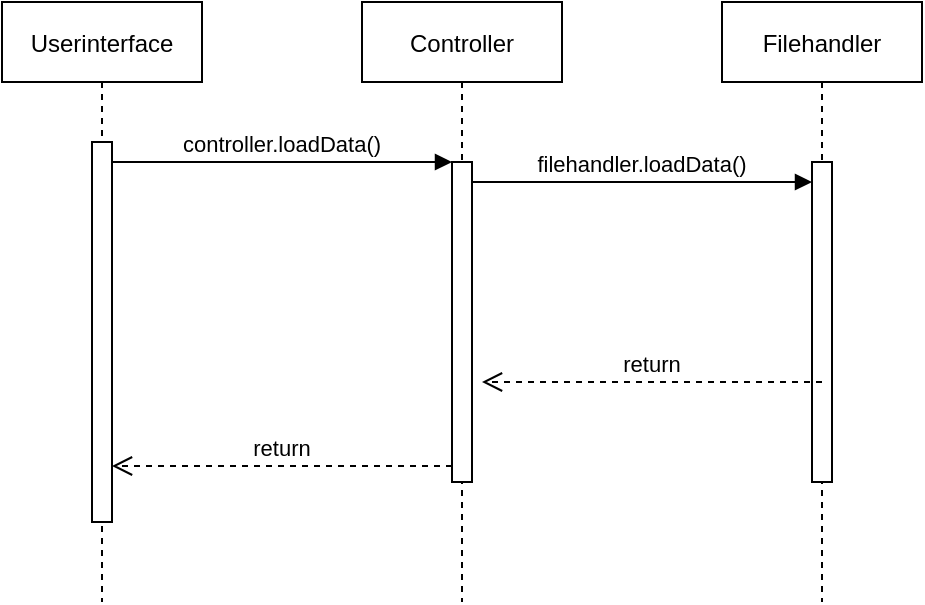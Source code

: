 <mxfile version="20.4.1" type="github"><diagram id="kgpKYQtTHZ0yAKxKKP6v" name="Page-1"><mxGraphModel dx="946" dy="551" grid="1" gridSize="10" guides="1" tooltips="1" connect="1" arrows="1" fold="1" page="1" pageScale="1" pageWidth="850" pageHeight="1100" math="0" shadow="0"><root><mxCell id="0"/><mxCell id="1" parent="0"/><mxCell id="aigBJ3Wkb9688oX81GhK-11" value="Userinterface" style="shape=umlLifeline;perimeter=lifelinePerimeter;container=1;collapsible=0;recursiveResize=0;rounded=0;shadow=0;strokeWidth=1;" vertex="1" parent="1"><mxGeometry x="120" y="80" width="100" height="300" as="geometry"/></mxCell><mxCell id="aigBJ3Wkb9688oX81GhK-12" value="" style="points=[];perimeter=orthogonalPerimeter;rounded=0;shadow=0;strokeWidth=1;" vertex="1" parent="aigBJ3Wkb9688oX81GhK-11"><mxGeometry x="45" y="70" width="10" height="190" as="geometry"/></mxCell><mxCell id="aigBJ3Wkb9688oX81GhK-13" value="Controller" style="shape=umlLifeline;perimeter=lifelinePerimeter;container=1;collapsible=0;recursiveResize=0;rounded=0;shadow=0;strokeWidth=1;" vertex="1" parent="1"><mxGeometry x="300" y="80" width="100" height="300" as="geometry"/></mxCell><mxCell id="aigBJ3Wkb9688oX81GhK-14" value="" style="points=[];perimeter=orthogonalPerimeter;rounded=0;shadow=0;strokeWidth=1;" vertex="1" parent="aigBJ3Wkb9688oX81GhK-13"><mxGeometry x="45" y="80" width="10" height="160" as="geometry"/></mxCell><mxCell id="aigBJ3Wkb9688oX81GhK-15" value="return" style="verticalAlign=bottom;endArrow=open;dashed=1;endSize=8;exitX=0;exitY=0.95;shadow=0;strokeWidth=1;" edge="1" parent="1" source="aigBJ3Wkb9688oX81GhK-14" target="aigBJ3Wkb9688oX81GhK-12"><mxGeometry relative="1" as="geometry"><mxPoint x="275" y="236" as="targetPoint"/></mxGeometry></mxCell><mxCell id="aigBJ3Wkb9688oX81GhK-16" value="controller.loadData()" style="verticalAlign=bottom;endArrow=block;entryX=0;entryY=0;shadow=0;strokeWidth=1;" edge="1" parent="1" source="aigBJ3Wkb9688oX81GhK-12" target="aigBJ3Wkb9688oX81GhK-14"><mxGeometry relative="1" as="geometry"><mxPoint x="275" y="160" as="sourcePoint"/></mxGeometry></mxCell><mxCell id="aigBJ3Wkb9688oX81GhK-17" value="Filehandler" style="shape=umlLifeline;perimeter=lifelinePerimeter;container=1;collapsible=0;recursiveResize=0;rounded=0;shadow=0;strokeWidth=1;" vertex="1" parent="1"><mxGeometry x="480" y="80" width="100" height="300" as="geometry"/></mxCell><mxCell id="aigBJ3Wkb9688oX81GhK-18" value="" style="points=[];perimeter=orthogonalPerimeter;rounded=0;shadow=0;strokeWidth=1;" vertex="1" parent="aigBJ3Wkb9688oX81GhK-17"><mxGeometry x="45" y="80" width="10" height="160" as="geometry"/></mxCell><mxCell id="aigBJ3Wkb9688oX81GhK-19" value="filehandler.loadData()" style="verticalAlign=bottom;endArrow=block;entryX=0;entryY=0;shadow=0;strokeWidth=1;" edge="1" parent="aigBJ3Wkb9688oX81GhK-17"><mxGeometry relative="1" as="geometry"><mxPoint x="-125" y="90.0" as="sourcePoint"/><mxPoint x="45" y="90.0" as="targetPoint"/></mxGeometry></mxCell><mxCell id="aigBJ3Wkb9688oX81GhK-24" value="return" style="verticalAlign=bottom;endArrow=open;dashed=1;endSize=8;exitX=0;exitY=0.95;shadow=0;strokeWidth=1;" edge="1" parent="1"><mxGeometry relative="1" as="geometry"><mxPoint x="360" y="270" as="targetPoint"/><mxPoint x="530" y="270" as="sourcePoint"/></mxGeometry></mxCell></root></mxGraphModel></diagram></mxfile>